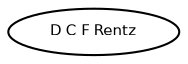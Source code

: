 graph G {
size="3,3";
node [fontsize=7, fontname="Helvetica"];
edge [fontsize=7, fontname="Helvetica"];
node0 [label="D C F Rentz", width=0.27433100247,height=0.27433100247];
}


